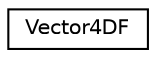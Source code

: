 digraph "Graphical Class Hierarchy"
{
  edge [fontname="Helvetica",fontsize="10",labelfontname="Helvetica",labelfontsize="10"];
  node [fontname="Helvetica",fontsize="10",shape=record];
  rankdir="LR";
  Node1 [label="Vector4DF",height=0.2,width=0.4,color="black", fillcolor="white", style="filled",URL="$class_vector4_d_f.html"];
}
